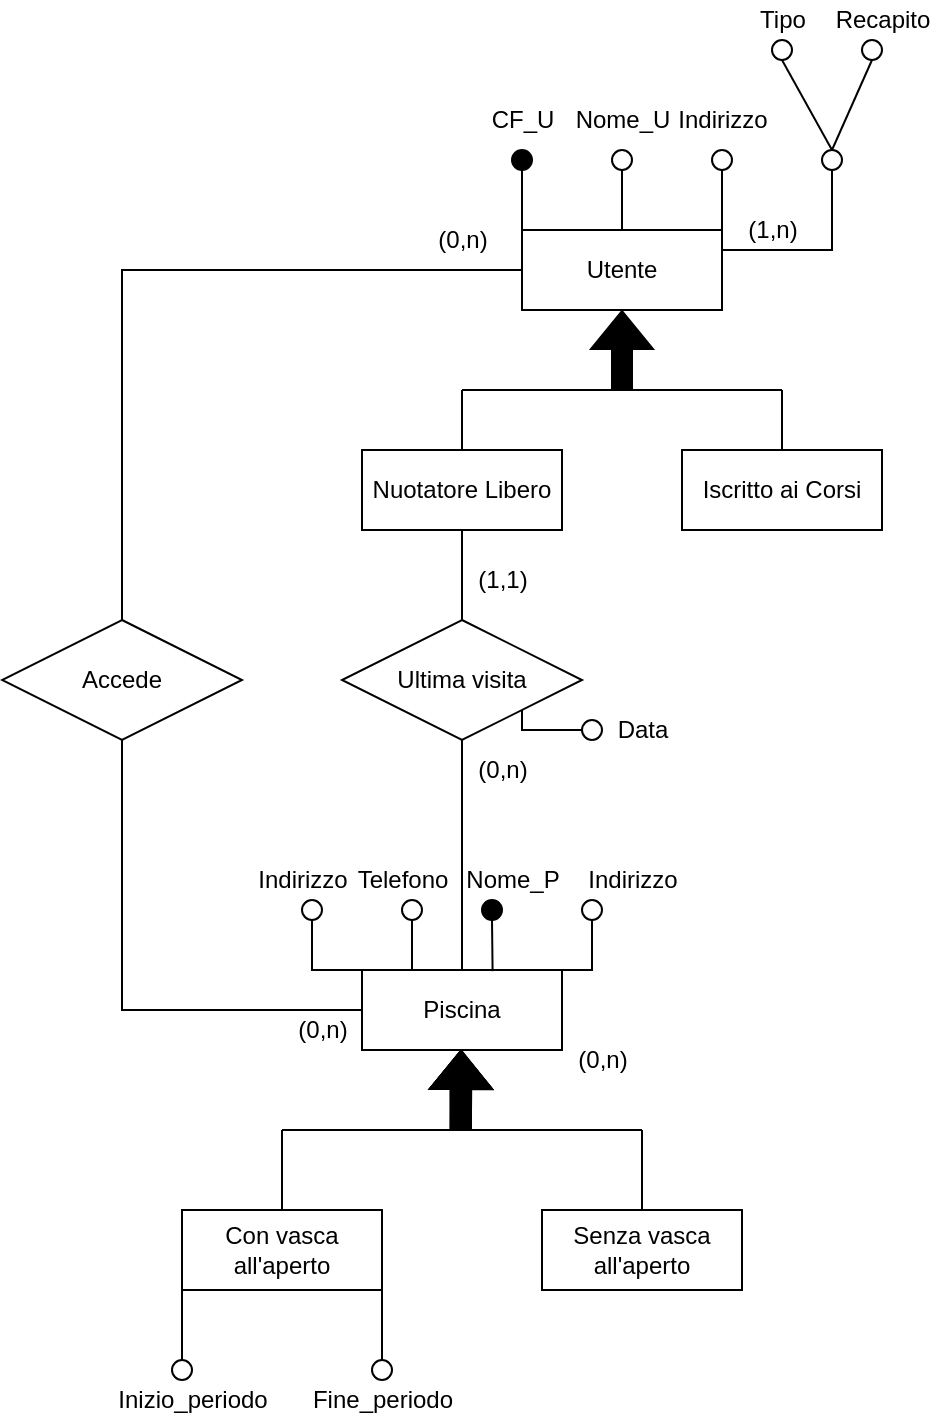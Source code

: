 <mxfile version="17.2.3" type="github">
  <diagram id="MYQFxudGDhmTdoFLmUG1" name="Page-1">
    <mxGraphModel dx="1422" dy="754" grid="1" gridSize="10" guides="1" tooltips="1" connect="1" arrows="1" fold="1" page="1" pageScale="1" pageWidth="1600" pageHeight="900" math="0" shadow="0">
      <root>
        <mxCell id="0" />
        <mxCell id="1" parent="0" />
        <mxCell id="GoyC5QAHnLf5jNGfdJ2Q-1" style="edgeStyle=orthogonalEdgeStyle;rounded=0;orthogonalLoop=1;jettySize=auto;html=1;exitX=0;exitY=0;exitDx=0;exitDy=0;endArrow=none;endFill=0;fillColor=#000000;" edge="1" parent="1" source="GoyC5QAHnLf5jNGfdJ2Q-4" target="GoyC5QAHnLf5jNGfdJ2Q-14">
          <mxGeometry relative="1" as="geometry" />
        </mxCell>
        <mxCell id="GoyC5QAHnLf5jNGfdJ2Q-2" style="edgeStyle=orthogonalEdgeStyle;rounded=0;orthogonalLoop=1;jettySize=auto;html=1;exitX=1;exitY=0;exitDx=0;exitDy=0;entryX=0.5;entryY=1;entryDx=0;entryDy=0;endArrow=none;endFill=0;fillColor=#000000;" edge="1" parent="1" source="GoyC5QAHnLf5jNGfdJ2Q-4" target="GoyC5QAHnLf5jNGfdJ2Q-18">
          <mxGeometry relative="1" as="geometry" />
        </mxCell>
        <mxCell id="GoyC5QAHnLf5jNGfdJ2Q-3" style="edgeStyle=orthogonalEdgeStyle;rounded=0;orthogonalLoop=1;jettySize=auto;html=1;exitX=1;exitY=0.25;exitDx=0;exitDy=0;entryX=0.5;entryY=1;entryDx=0;entryDy=0;endArrow=none;endFill=0;fillColor=#000000;" edge="1" parent="1" source="GoyC5QAHnLf5jNGfdJ2Q-4" target="GoyC5QAHnLf5jNGfdJ2Q-21">
          <mxGeometry relative="1" as="geometry" />
        </mxCell>
        <mxCell id="GoyC5QAHnLf5jNGfdJ2Q-74" style="edgeStyle=orthogonalEdgeStyle;rounded=0;orthogonalLoop=1;jettySize=auto;html=1;exitX=0;exitY=0.5;exitDx=0;exitDy=0;entryX=0.5;entryY=0;entryDx=0;entryDy=0;endArrow=none;endFill=0;" edge="1" parent="1" source="GoyC5QAHnLf5jNGfdJ2Q-4" target="GoyC5QAHnLf5jNGfdJ2Q-45">
          <mxGeometry relative="1" as="geometry" />
        </mxCell>
        <mxCell id="GoyC5QAHnLf5jNGfdJ2Q-4" value="Utente" style="whiteSpace=wrap;html=1;align=center;" vertex="1" parent="1">
          <mxGeometry x="590" y="135" width="100" height="40" as="geometry" />
        </mxCell>
        <mxCell id="GoyC5QAHnLf5jNGfdJ2Q-5" value="" style="shape=flexArrow;endArrow=classic;html=1;rounded=0;entryX=0.5;entryY=1;entryDx=0;entryDy=0;fillColor=#000000;" edge="1" parent="1" target="GoyC5QAHnLf5jNGfdJ2Q-4">
          <mxGeometry width="50" height="50" relative="1" as="geometry">
            <mxPoint x="640" y="215" as="sourcePoint" />
            <mxPoint x="660" y="195" as="targetPoint" />
          </mxGeometry>
        </mxCell>
        <mxCell id="GoyC5QAHnLf5jNGfdJ2Q-6" value="" style="endArrow=none;html=1;rounded=0;fillColor=#000000;" edge="1" parent="1">
          <mxGeometry width="50" height="50" relative="1" as="geometry">
            <mxPoint x="560" y="215" as="sourcePoint" />
            <mxPoint x="720" y="215" as="targetPoint" />
          </mxGeometry>
        </mxCell>
        <mxCell id="GoyC5QAHnLf5jNGfdJ2Q-7" style="edgeStyle=orthogonalEdgeStyle;rounded=0;orthogonalLoop=1;jettySize=auto;html=1;exitX=0.5;exitY=0;exitDx=0;exitDy=0;fillColor=#000000;endArrow=none;endFill=0;" edge="1" parent="1" source="GoyC5QAHnLf5jNGfdJ2Q-8">
          <mxGeometry relative="1" as="geometry">
            <mxPoint x="560" y="215" as="targetPoint" />
          </mxGeometry>
        </mxCell>
        <mxCell id="GoyC5QAHnLf5jNGfdJ2Q-73" style="edgeStyle=orthogonalEdgeStyle;rounded=0;orthogonalLoop=1;jettySize=auto;html=1;exitX=0.5;exitY=1;exitDx=0;exitDy=0;entryX=0.5;entryY=0;entryDx=0;entryDy=0;endArrow=none;endFill=0;" edge="1" parent="1" source="GoyC5QAHnLf5jNGfdJ2Q-8" target="GoyC5QAHnLf5jNGfdJ2Q-43">
          <mxGeometry relative="1" as="geometry">
            <mxPoint x="560" y="320" as="targetPoint" />
          </mxGeometry>
        </mxCell>
        <mxCell id="GoyC5QAHnLf5jNGfdJ2Q-8" value="Nuotatore Libero" style="whiteSpace=wrap;html=1;align=center;" vertex="1" parent="1">
          <mxGeometry x="510" y="245" width="100" height="40" as="geometry" />
        </mxCell>
        <mxCell id="GoyC5QAHnLf5jNGfdJ2Q-9" style="edgeStyle=orthogonalEdgeStyle;rounded=0;orthogonalLoop=1;jettySize=auto;html=1;exitX=0.5;exitY=0;exitDx=0;exitDy=0;endArrow=none;endFill=0;fillColor=#000000;" edge="1" parent="1" source="GoyC5QAHnLf5jNGfdJ2Q-11">
          <mxGeometry relative="1" as="geometry">
            <mxPoint x="720" y="215" as="targetPoint" />
          </mxGeometry>
        </mxCell>
        <mxCell id="GoyC5QAHnLf5jNGfdJ2Q-11" value="Iscritto ai Corsi" style="whiteSpace=wrap;html=1;align=center;" vertex="1" parent="1">
          <mxGeometry x="670" y="245" width="100" height="40" as="geometry" />
        </mxCell>
        <mxCell id="GoyC5QAHnLf5jNGfdJ2Q-14" value="" style="ellipse;whiteSpace=wrap;html=1;aspect=fixed;fillColor=#000000;" vertex="1" parent="1">
          <mxGeometry x="585" y="95" width="10" height="10" as="geometry" />
        </mxCell>
        <mxCell id="GoyC5QAHnLf5jNGfdJ2Q-15" value="" style="edgeStyle=orthogonalEdgeStyle;rounded=0;orthogonalLoop=1;jettySize=auto;html=1;endArrow=none;endFill=0;fillColor=#000000;" edge="1" parent="1" source="GoyC5QAHnLf5jNGfdJ2Q-16" target="GoyC5QAHnLf5jNGfdJ2Q-4">
          <mxGeometry relative="1" as="geometry" />
        </mxCell>
        <mxCell id="GoyC5QAHnLf5jNGfdJ2Q-16" value="" style="ellipse;whiteSpace=wrap;html=1;aspect=fixed;" vertex="1" parent="1">
          <mxGeometry x="635" y="95" width="10" height="10" as="geometry" />
        </mxCell>
        <mxCell id="GoyC5QAHnLf5jNGfdJ2Q-17" value="CF_U" style="text;html=1;align=center;verticalAlign=middle;resizable=0;points=[];autosize=1;strokeColor=none;fillColor=none;" vertex="1" parent="1">
          <mxGeometry x="565" y="70" width="50" height="20" as="geometry" />
        </mxCell>
        <mxCell id="GoyC5QAHnLf5jNGfdJ2Q-18" value="" style="ellipse;whiteSpace=wrap;html=1;aspect=fixed;" vertex="1" parent="1">
          <mxGeometry x="685" y="95" width="10" height="10" as="geometry" />
        </mxCell>
        <mxCell id="GoyC5QAHnLf5jNGfdJ2Q-19" value="Nome_U" style="text;html=1;align=center;verticalAlign=middle;resizable=0;points=[];autosize=1;strokeColor=none;fillColor=none;" vertex="1" parent="1">
          <mxGeometry x="610" y="70" width="60" height="20" as="geometry" />
        </mxCell>
        <mxCell id="GoyC5QAHnLf5jNGfdJ2Q-20" value="Indirizzo" style="text;html=1;align=center;verticalAlign=middle;resizable=0;points=[];autosize=1;strokeColor=none;fillColor=none;" vertex="1" parent="1">
          <mxGeometry x="660" y="70" width="60" height="20" as="geometry" />
        </mxCell>
        <mxCell id="GoyC5QAHnLf5jNGfdJ2Q-21" value="" style="ellipse;whiteSpace=wrap;html=1;aspect=fixed;" vertex="1" parent="1">
          <mxGeometry x="740" y="95" width="10" height="10" as="geometry" />
        </mxCell>
        <mxCell id="GoyC5QAHnLf5jNGfdJ2Q-22" value="" style="ellipse;whiteSpace=wrap;html=1;aspect=fixed;" vertex="1" parent="1">
          <mxGeometry x="715" y="40" width="10" height="10" as="geometry" />
        </mxCell>
        <mxCell id="GoyC5QAHnLf5jNGfdJ2Q-23" value="" style="ellipse;whiteSpace=wrap;html=1;aspect=fixed;" vertex="1" parent="1">
          <mxGeometry x="760" y="40" width="10" height="10" as="geometry" />
        </mxCell>
        <mxCell id="GoyC5QAHnLf5jNGfdJ2Q-24" value="" style="endArrow=none;html=1;rounded=0;fillColor=#000000;exitX=0.5;exitY=0;exitDx=0;exitDy=0;entryX=0.5;entryY=1;entryDx=0;entryDy=0;" edge="1" parent="1" source="GoyC5QAHnLf5jNGfdJ2Q-21" target="GoyC5QAHnLf5jNGfdJ2Q-23">
          <mxGeometry width="50" height="50" relative="1" as="geometry">
            <mxPoint x="710" y="100" as="sourcePoint" />
            <mxPoint x="760" y="50" as="targetPoint" />
          </mxGeometry>
        </mxCell>
        <mxCell id="GoyC5QAHnLf5jNGfdJ2Q-25" value="" style="endArrow=none;html=1;rounded=0;fillColor=#000000;exitX=0.5;exitY=0;exitDx=0;exitDy=0;" edge="1" parent="1" source="GoyC5QAHnLf5jNGfdJ2Q-21">
          <mxGeometry width="50" height="50" relative="1" as="geometry">
            <mxPoint x="705" y="95" as="sourcePoint" />
            <mxPoint x="720" y="50" as="targetPoint" />
          </mxGeometry>
        </mxCell>
        <mxCell id="GoyC5QAHnLf5jNGfdJ2Q-26" value="Tipo" style="text;html=1;align=center;verticalAlign=middle;resizable=0;points=[];autosize=1;strokeColor=none;fillColor=none;" vertex="1" parent="1">
          <mxGeometry x="700" y="20" width="40" height="20" as="geometry" />
        </mxCell>
        <mxCell id="GoyC5QAHnLf5jNGfdJ2Q-27" value="(1,n)" style="text;html=1;align=center;verticalAlign=middle;resizable=0;points=[];autosize=1;strokeColor=none;fillColor=none;" vertex="1" parent="1">
          <mxGeometry x="695" y="125" width="40" height="20" as="geometry" />
        </mxCell>
        <mxCell id="GoyC5QAHnLf5jNGfdJ2Q-28" value="Recapito" style="text;html=1;align=center;verticalAlign=middle;resizable=0;points=[];autosize=1;strokeColor=none;fillColor=none;" vertex="1" parent="1">
          <mxGeometry x="740" y="20" width="60" height="20" as="geometry" />
        </mxCell>
        <mxCell id="GoyC5QAHnLf5jNGfdJ2Q-29" style="edgeStyle=orthogonalEdgeStyle;rounded=0;orthogonalLoop=1;jettySize=auto;html=1;exitX=0;exitY=0;exitDx=0;exitDy=0;entryX=0.5;entryY=1;entryDx=0;entryDy=0;endArrow=none;endFill=0;fillColor=#000000;" edge="1" parent="1" source="GoyC5QAHnLf5jNGfdJ2Q-32" target="GoyC5QAHnLf5jNGfdJ2Q-50">
          <mxGeometry relative="1" as="geometry" />
        </mxCell>
        <mxCell id="GoyC5QAHnLf5jNGfdJ2Q-30" style="edgeStyle=orthogonalEdgeStyle;rounded=0;orthogonalLoop=1;jettySize=auto;html=1;exitX=0.25;exitY=0;exitDx=0;exitDy=0;entryX=0.5;entryY=1;entryDx=0;entryDy=0;endArrow=none;endFill=0;fillColor=#000000;" edge="1" parent="1" source="GoyC5QAHnLf5jNGfdJ2Q-32" target="GoyC5QAHnLf5jNGfdJ2Q-55">
          <mxGeometry relative="1" as="geometry" />
        </mxCell>
        <mxCell id="GoyC5QAHnLf5jNGfdJ2Q-31" style="edgeStyle=orthogonalEdgeStyle;rounded=0;orthogonalLoop=1;jettySize=auto;html=1;exitX=1;exitY=0;exitDx=0;exitDy=0;entryX=0.5;entryY=1;entryDx=0;entryDy=0;endArrow=none;endFill=0;fillColor=#000000;" edge="1" parent="1" source="GoyC5QAHnLf5jNGfdJ2Q-32" target="GoyC5QAHnLf5jNGfdJ2Q-57">
          <mxGeometry relative="1" as="geometry" />
        </mxCell>
        <mxCell id="GoyC5QAHnLf5jNGfdJ2Q-32" value="Piscina" style="whiteSpace=wrap;html=1;align=center;" vertex="1" parent="1">
          <mxGeometry x="510" y="505" width="100" height="40" as="geometry" />
        </mxCell>
        <mxCell id="GoyC5QAHnLf5jNGfdJ2Q-33" value="" style="shape=flexArrow;endArrow=classic;html=1;rounded=0;entryX=0.5;entryY=1;entryDx=0;entryDy=0;fillColor=#000000;" edge="1" parent="1">
          <mxGeometry width="50" height="50" relative="1" as="geometry">
            <mxPoint x="559.41" y="585" as="sourcePoint" />
            <mxPoint x="559.41" y="545" as="targetPoint" />
          </mxGeometry>
        </mxCell>
        <mxCell id="GoyC5QAHnLf5jNGfdJ2Q-34" value="" style="endArrow=none;html=1;rounded=0;fillColor=#000000;" edge="1" parent="1">
          <mxGeometry width="50" height="50" relative="1" as="geometry">
            <mxPoint x="470" y="585" as="sourcePoint" />
            <mxPoint x="650" y="585" as="targetPoint" />
          </mxGeometry>
        </mxCell>
        <mxCell id="GoyC5QAHnLf5jNGfdJ2Q-35" style="edgeStyle=orthogonalEdgeStyle;rounded=0;orthogonalLoop=1;jettySize=auto;html=1;exitX=0.5;exitY=0;exitDx=0;exitDy=0;endArrow=none;endFill=0;fillColor=#000000;" edge="1" parent="1" source="GoyC5QAHnLf5jNGfdJ2Q-38">
          <mxGeometry relative="1" as="geometry">
            <mxPoint x="470" y="585" as="targetPoint" />
            <Array as="points">
              <mxPoint x="470" y="605" />
              <mxPoint x="470" y="605" />
            </Array>
          </mxGeometry>
        </mxCell>
        <mxCell id="GoyC5QAHnLf5jNGfdJ2Q-36" style="edgeStyle=orthogonalEdgeStyle;rounded=0;orthogonalLoop=1;jettySize=auto;html=1;exitX=1;exitY=1;exitDx=0;exitDy=0;entryX=0.5;entryY=0;entryDx=0;entryDy=0;endArrow=none;endFill=0;fillColor=#000000;" edge="1" parent="1" source="GoyC5QAHnLf5jNGfdJ2Q-38" target="GoyC5QAHnLf5jNGfdJ2Q-60">
          <mxGeometry relative="1" as="geometry" />
        </mxCell>
        <mxCell id="GoyC5QAHnLf5jNGfdJ2Q-37" style="edgeStyle=orthogonalEdgeStyle;rounded=0;orthogonalLoop=1;jettySize=auto;html=1;exitX=0;exitY=1;exitDx=0;exitDy=0;entryX=0.5;entryY=0;entryDx=0;entryDy=0;endArrow=none;endFill=0;fillColor=#000000;" edge="1" parent="1" source="GoyC5QAHnLf5jNGfdJ2Q-38" target="GoyC5QAHnLf5jNGfdJ2Q-59">
          <mxGeometry relative="1" as="geometry" />
        </mxCell>
        <mxCell id="GoyC5QAHnLf5jNGfdJ2Q-38" value="Con vasca all&#39;aperto" style="whiteSpace=wrap;html=1;align=center;" vertex="1" parent="1">
          <mxGeometry x="420" y="625" width="100" height="40" as="geometry" />
        </mxCell>
        <mxCell id="GoyC5QAHnLf5jNGfdJ2Q-39" style="edgeStyle=orthogonalEdgeStyle;rounded=0;orthogonalLoop=1;jettySize=auto;html=1;exitX=0.5;exitY=0;exitDx=0;exitDy=0;endArrow=none;endFill=0;fillColor=#000000;" edge="1" parent="1" source="GoyC5QAHnLf5jNGfdJ2Q-40">
          <mxGeometry relative="1" as="geometry">
            <mxPoint x="650" y="585" as="targetPoint" />
            <Array as="points">
              <mxPoint x="650" y="585" />
            </Array>
          </mxGeometry>
        </mxCell>
        <mxCell id="GoyC5QAHnLf5jNGfdJ2Q-40" value="Senza vasca all&#39;aperto" style="whiteSpace=wrap;html=1;align=center;" vertex="1" parent="1">
          <mxGeometry x="600" y="625" width="100" height="40" as="geometry" />
        </mxCell>
        <mxCell id="GoyC5QAHnLf5jNGfdJ2Q-41" style="edgeStyle=orthogonalEdgeStyle;rounded=0;orthogonalLoop=1;jettySize=auto;html=1;exitX=0.5;exitY=1;exitDx=0;exitDy=0;entryX=0.5;entryY=0;entryDx=0;entryDy=0;endArrow=none;endFill=0;fillColor=#000000;" edge="1" parent="1" source="GoyC5QAHnLf5jNGfdJ2Q-43" target="GoyC5QAHnLf5jNGfdJ2Q-32">
          <mxGeometry relative="1" as="geometry" />
        </mxCell>
        <mxCell id="GoyC5QAHnLf5jNGfdJ2Q-42" style="edgeStyle=orthogonalEdgeStyle;rounded=0;orthogonalLoop=1;jettySize=auto;html=1;exitX=1;exitY=1;exitDx=0;exitDy=0;entryX=0;entryY=0.5;entryDx=0;entryDy=0;endArrow=none;endFill=0;fillColor=#000000;" edge="1" parent="1" source="GoyC5QAHnLf5jNGfdJ2Q-43" target="GoyC5QAHnLf5jNGfdJ2Q-47">
          <mxGeometry relative="1" as="geometry">
            <Array as="points">
              <mxPoint x="590" y="385" />
            </Array>
          </mxGeometry>
        </mxCell>
        <mxCell id="GoyC5QAHnLf5jNGfdJ2Q-43" value="Ultima visita" style="shape=rhombus;perimeter=rhombusPerimeter;whiteSpace=wrap;html=1;align=center;" vertex="1" parent="1">
          <mxGeometry x="500" y="330" width="120" height="60" as="geometry" />
        </mxCell>
        <mxCell id="GoyC5QAHnLf5jNGfdJ2Q-44" style="edgeStyle=orthogonalEdgeStyle;rounded=0;orthogonalLoop=1;jettySize=auto;html=1;exitX=0.5;exitY=1;exitDx=0;exitDy=0;entryX=0;entryY=0.5;entryDx=0;entryDy=0;endArrow=none;endFill=0;fillColor=#000000;" edge="1" parent="1" source="GoyC5QAHnLf5jNGfdJ2Q-45" target="GoyC5QAHnLf5jNGfdJ2Q-32">
          <mxGeometry relative="1" as="geometry" />
        </mxCell>
        <mxCell id="GoyC5QAHnLf5jNGfdJ2Q-45" value="Accede" style="shape=rhombus;perimeter=rhombusPerimeter;whiteSpace=wrap;html=1;align=center;" vertex="1" parent="1">
          <mxGeometry x="330" y="330" width="120" height="60" as="geometry" />
        </mxCell>
        <mxCell id="GoyC5QAHnLf5jNGfdJ2Q-46" value="(0,n)" style="text;html=1;align=center;verticalAlign=middle;resizable=0;points=[];autosize=1;strokeColor=none;fillColor=none;" vertex="1" parent="1">
          <mxGeometry x="560" y="395" width="40" height="20" as="geometry" />
        </mxCell>
        <mxCell id="GoyC5QAHnLf5jNGfdJ2Q-47" value="" style="ellipse;whiteSpace=wrap;html=1;aspect=fixed;" vertex="1" parent="1">
          <mxGeometry x="620" y="380" width="10" height="10" as="geometry" />
        </mxCell>
        <mxCell id="GoyC5QAHnLf5jNGfdJ2Q-48" value="Data" style="text;html=1;align=center;verticalAlign=middle;resizable=0;points=[];autosize=1;strokeColor=none;fillColor=none;" vertex="1" parent="1">
          <mxGeometry x="630" y="375" width="40" height="20" as="geometry" />
        </mxCell>
        <mxCell id="GoyC5QAHnLf5jNGfdJ2Q-49" value="(0,n)" style="text;html=1;align=center;verticalAlign=middle;resizable=0;points=[];autosize=1;strokeColor=none;fillColor=none;" vertex="1" parent="1">
          <mxGeometry x="470" y="525" width="40" height="20" as="geometry" />
        </mxCell>
        <mxCell id="GoyC5QAHnLf5jNGfdJ2Q-50" value="" style="ellipse;whiteSpace=wrap;html=1;aspect=fixed;" vertex="1" parent="1">
          <mxGeometry x="480" y="470" width="10" height="10" as="geometry" />
        </mxCell>
        <mxCell id="GoyC5QAHnLf5jNGfdJ2Q-51" style="edgeStyle=orthogonalEdgeStyle;rounded=0;orthogonalLoop=1;jettySize=auto;html=1;exitX=0.5;exitY=1;exitDx=0;exitDy=0;entryX=0.953;entryY=0.014;entryDx=0;entryDy=0;entryPerimeter=0;endArrow=none;endFill=0;fillColor=#000000;" edge="1" parent="1" source="GoyC5QAHnLf5jNGfdJ2Q-52">
          <mxGeometry relative="1" as="geometry">
            <mxPoint x="575.3" y="505.56" as="targetPoint" />
          </mxGeometry>
        </mxCell>
        <mxCell id="GoyC5QAHnLf5jNGfdJ2Q-52" value="" style="ellipse;whiteSpace=wrap;html=1;aspect=fixed;fillColor=#000000;" vertex="1" parent="1">
          <mxGeometry x="570" y="470" width="10" height="10" as="geometry" />
        </mxCell>
        <mxCell id="GoyC5QAHnLf5jNGfdJ2Q-53" value="Nome_P" style="text;html=1;align=center;verticalAlign=middle;resizable=0;points=[];autosize=1;strokeColor=none;fillColor=none;" vertex="1" parent="1">
          <mxGeometry x="555" y="450" width="60" height="20" as="geometry" />
        </mxCell>
        <mxCell id="GoyC5QAHnLf5jNGfdJ2Q-54" value="Indirizzo" style="text;html=1;align=center;verticalAlign=middle;resizable=0;points=[];autosize=1;strokeColor=none;fillColor=none;" vertex="1" parent="1">
          <mxGeometry x="450" y="450" width="60" height="20" as="geometry" />
        </mxCell>
        <mxCell id="GoyC5QAHnLf5jNGfdJ2Q-55" value="" style="ellipse;whiteSpace=wrap;html=1;aspect=fixed;" vertex="1" parent="1">
          <mxGeometry x="530" y="470" width="10" height="10" as="geometry" />
        </mxCell>
        <mxCell id="GoyC5QAHnLf5jNGfdJ2Q-56" value="Telefono" style="text;html=1;align=center;verticalAlign=middle;resizable=0;points=[];autosize=1;strokeColor=none;fillColor=none;" vertex="1" parent="1">
          <mxGeometry x="500" y="450" width="60" height="20" as="geometry" />
        </mxCell>
        <mxCell id="GoyC5QAHnLf5jNGfdJ2Q-57" value="" style="ellipse;whiteSpace=wrap;html=1;aspect=fixed;" vertex="1" parent="1">
          <mxGeometry x="620" y="470" width="10" height="10" as="geometry" />
        </mxCell>
        <mxCell id="GoyC5QAHnLf5jNGfdJ2Q-58" value="Indirizzo" style="text;html=1;align=center;verticalAlign=middle;resizable=0;points=[];autosize=1;strokeColor=none;fillColor=none;" vertex="1" parent="1">
          <mxGeometry x="615" y="450" width="60" height="20" as="geometry" />
        </mxCell>
        <mxCell id="GoyC5QAHnLf5jNGfdJ2Q-59" value="" style="ellipse;whiteSpace=wrap;html=1;aspect=fixed;" vertex="1" parent="1">
          <mxGeometry x="415" y="700" width="10" height="10" as="geometry" />
        </mxCell>
        <mxCell id="GoyC5QAHnLf5jNGfdJ2Q-60" value="" style="ellipse;whiteSpace=wrap;html=1;aspect=fixed;" vertex="1" parent="1">
          <mxGeometry x="515" y="700" width="10" height="10" as="geometry" />
        </mxCell>
        <mxCell id="GoyC5QAHnLf5jNGfdJ2Q-61" value="Inizio_periodo" style="text;html=1;align=center;verticalAlign=middle;resizable=0;points=[];autosize=1;strokeColor=none;fillColor=none;" vertex="1" parent="1">
          <mxGeometry x="380" y="710" width="90" height="20" as="geometry" />
        </mxCell>
        <mxCell id="GoyC5QAHnLf5jNGfdJ2Q-62" value="Fine_periodo" style="text;html=1;align=center;verticalAlign=middle;resizable=0;points=[];autosize=1;strokeColor=none;fillColor=none;" vertex="1" parent="1">
          <mxGeometry x="475" y="710" width="90" height="20" as="geometry" />
        </mxCell>
        <mxCell id="GoyC5QAHnLf5jNGfdJ2Q-63" value="" style="shape=flexArrow;endArrow=classic;html=1;rounded=0;entryX=0.5;entryY=1;entryDx=0;entryDy=0;fillColor=#000000;" edge="1" parent="1">
          <mxGeometry width="50" height="50" relative="1" as="geometry">
            <mxPoint x="559.41" y="585" as="sourcePoint" />
            <mxPoint x="559.41" y="545" as="targetPoint" />
          </mxGeometry>
        </mxCell>
        <mxCell id="GoyC5QAHnLf5jNGfdJ2Q-64" value="" style="shape=flexArrow;endArrow=classic;html=1;rounded=0;entryX=0.5;entryY=1;entryDx=0;entryDy=0;fillColor=#000000;" edge="1" parent="1">
          <mxGeometry width="50" height="50" relative="1" as="geometry">
            <mxPoint x="559.41" y="585" as="sourcePoint" />
            <mxPoint x="559.41" y="545" as="targetPoint" />
          </mxGeometry>
        </mxCell>
        <mxCell id="GoyC5QAHnLf5jNGfdJ2Q-65" value="" style="endArrow=none;html=1;rounded=0;fillColor=#000000;" edge="1" parent="1">
          <mxGeometry width="50" height="50" relative="1" as="geometry">
            <mxPoint x="470" y="585" as="sourcePoint" />
            <mxPoint x="650" y="585" as="targetPoint" />
          </mxGeometry>
        </mxCell>
        <mxCell id="GoyC5QAHnLf5jNGfdJ2Q-66" value="" style="endArrow=none;html=1;rounded=0;fillColor=#000000;" edge="1" parent="1">
          <mxGeometry width="50" height="50" relative="1" as="geometry">
            <mxPoint x="470" y="585" as="sourcePoint" />
            <mxPoint x="650" y="585" as="targetPoint" />
          </mxGeometry>
        </mxCell>
        <mxCell id="GoyC5QAHnLf5jNGfdJ2Q-67" value="" style="shape=flexArrow;endArrow=classic;html=1;rounded=0;entryX=0.5;entryY=1;entryDx=0;entryDy=0;fillColor=#000000;" edge="1" parent="1">
          <mxGeometry width="50" height="50" relative="1" as="geometry">
            <mxPoint x="559.41" y="585" as="sourcePoint" />
            <mxPoint x="559.41" y="545" as="targetPoint" />
          </mxGeometry>
        </mxCell>
        <mxCell id="GoyC5QAHnLf5jNGfdJ2Q-68" style="edgeStyle=orthogonalEdgeStyle;rounded=0;orthogonalLoop=1;jettySize=auto;html=1;exitX=0.5;exitY=0;exitDx=0;exitDy=0;endArrow=none;endFill=0;fillColor=#000000;" edge="1" parent="1">
          <mxGeometry relative="1" as="geometry">
            <mxPoint x="650" y="585" as="targetPoint" />
            <mxPoint x="650" y="625" as="sourcePoint" />
            <Array as="points">
              <mxPoint x="650" y="585" />
            </Array>
          </mxGeometry>
        </mxCell>
        <mxCell id="GoyC5QAHnLf5jNGfdJ2Q-69" value="" style="endArrow=none;html=1;rounded=0;fillColor=#000000;" edge="1" parent="1">
          <mxGeometry width="50" height="50" relative="1" as="geometry">
            <mxPoint x="470" y="585" as="sourcePoint" />
            <mxPoint x="650" y="585" as="targetPoint" />
          </mxGeometry>
        </mxCell>
        <mxCell id="GoyC5QAHnLf5jNGfdJ2Q-70" value="" style="shape=flexArrow;endArrow=classic;html=1;rounded=0;fillColor=#000000;" edge="1" parent="1" target="GoyC5QAHnLf5jNGfdJ2Q-32">
          <mxGeometry width="50" height="50" relative="1" as="geometry">
            <mxPoint x="559.41" y="585" as="sourcePoint" />
            <mxPoint x="559.41" y="545" as="targetPoint" />
          </mxGeometry>
        </mxCell>
        <mxCell id="GoyC5QAHnLf5jNGfdJ2Q-71" style="edgeStyle=orthogonalEdgeStyle;rounded=0;orthogonalLoop=1;jettySize=auto;html=1;exitX=0.5;exitY=0;exitDx=0;exitDy=0;endArrow=none;endFill=0;fillColor=#000000;" edge="1" parent="1">
          <mxGeometry relative="1" as="geometry">
            <mxPoint x="650" y="585" as="targetPoint" />
            <mxPoint x="650" y="625" as="sourcePoint" />
            <Array as="points">
              <mxPoint x="650" y="585" />
            </Array>
          </mxGeometry>
        </mxCell>
        <mxCell id="GoyC5QAHnLf5jNGfdJ2Q-72" value="(0,n)" style="text;html=1;align=center;verticalAlign=middle;resizable=0;points=[];autosize=1;strokeColor=none;fillColor=none;" vertex="1" parent="1">
          <mxGeometry x="610" y="540" width="40" height="20" as="geometry" />
        </mxCell>
        <mxCell id="GoyC5QAHnLf5jNGfdJ2Q-75" value="(1,1)" style="text;html=1;align=center;verticalAlign=middle;resizable=0;points=[];autosize=1;strokeColor=none;fillColor=none;" vertex="1" parent="1">
          <mxGeometry x="560" y="300" width="40" height="20" as="geometry" />
        </mxCell>
        <mxCell id="GoyC5QAHnLf5jNGfdJ2Q-76" value="(0,n)" style="text;html=1;align=center;verticalAlign=middle;resizable=0;points=[];autosize=1;strokeColor=none;fillColor=none;" vertex="1" parent="1">
          <mxGeometry x="540" y="130" width="40" height="20" as="geometry" />
        </mxCell>
      </root>
    </mxGraphModel>
  </diagram>
</mxfile>
